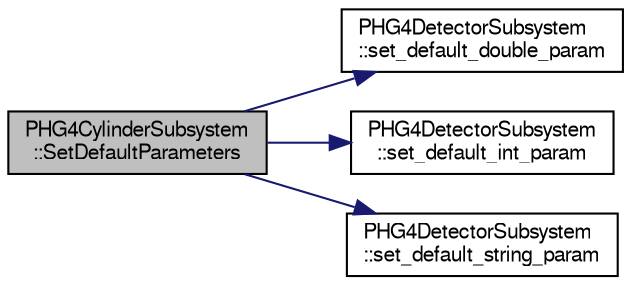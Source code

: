 digraph "PHG4CylinderSubsystem::SetDefaultParameters"
{
  bgcolor="transparent";
  edge [fontname="FreeSans",fontsize="10",labelfontname="FreeSans",labelfontsize="10"];
  node [fontname="FreeSans",fontsize="10",shape=record];
  rankdir="LR";
  Node1 [label="PHG4CylinderSubsystem\l::SetDefaultParameters",height=0.2,width=0.4,color="black", fillcolor="grey75", style="filled" fontcolor="black"];
  Node1 -> Node2 [color="midnightblue",fontsize="10",style="solid",fontname="FreeSans"];
  Node2 [label="PHG4DetectorSubsystem\l::set_default_double_param",height=0.2,width=0.4,color="black",URL="$d5/d29/classPHG4DetectorSubsystem.html#a4b15c4efd6415380306bd39144c4c8a4"];
  Node1 -> Node3 [color="midnightblue",fontsize="10",style="solid",fontname="FreeSans"];
  Node3 [label="PHG4DetectorSubsystem\l::set_default_int_param",height=0.2,width=0.4,color="black",URL="$d5/d29/classPHG4DetectorSubsystem.html#aff8499a0c11c3fa5be809484bbd51693"];
  Node1 -> Node4 [color="midnightblue",fontsize="10",style="solid",fontname="FreeSans"];
  Node4 [label="PHG4DetectorSubsystem\l::set_default_string_param",height=0.2,width=0.4,color="black",URL="$d5/d29/classPHG4DetectorSubsystem.html#a8643b3dcbba55cda5f11cb15d4e7857b"];
}
